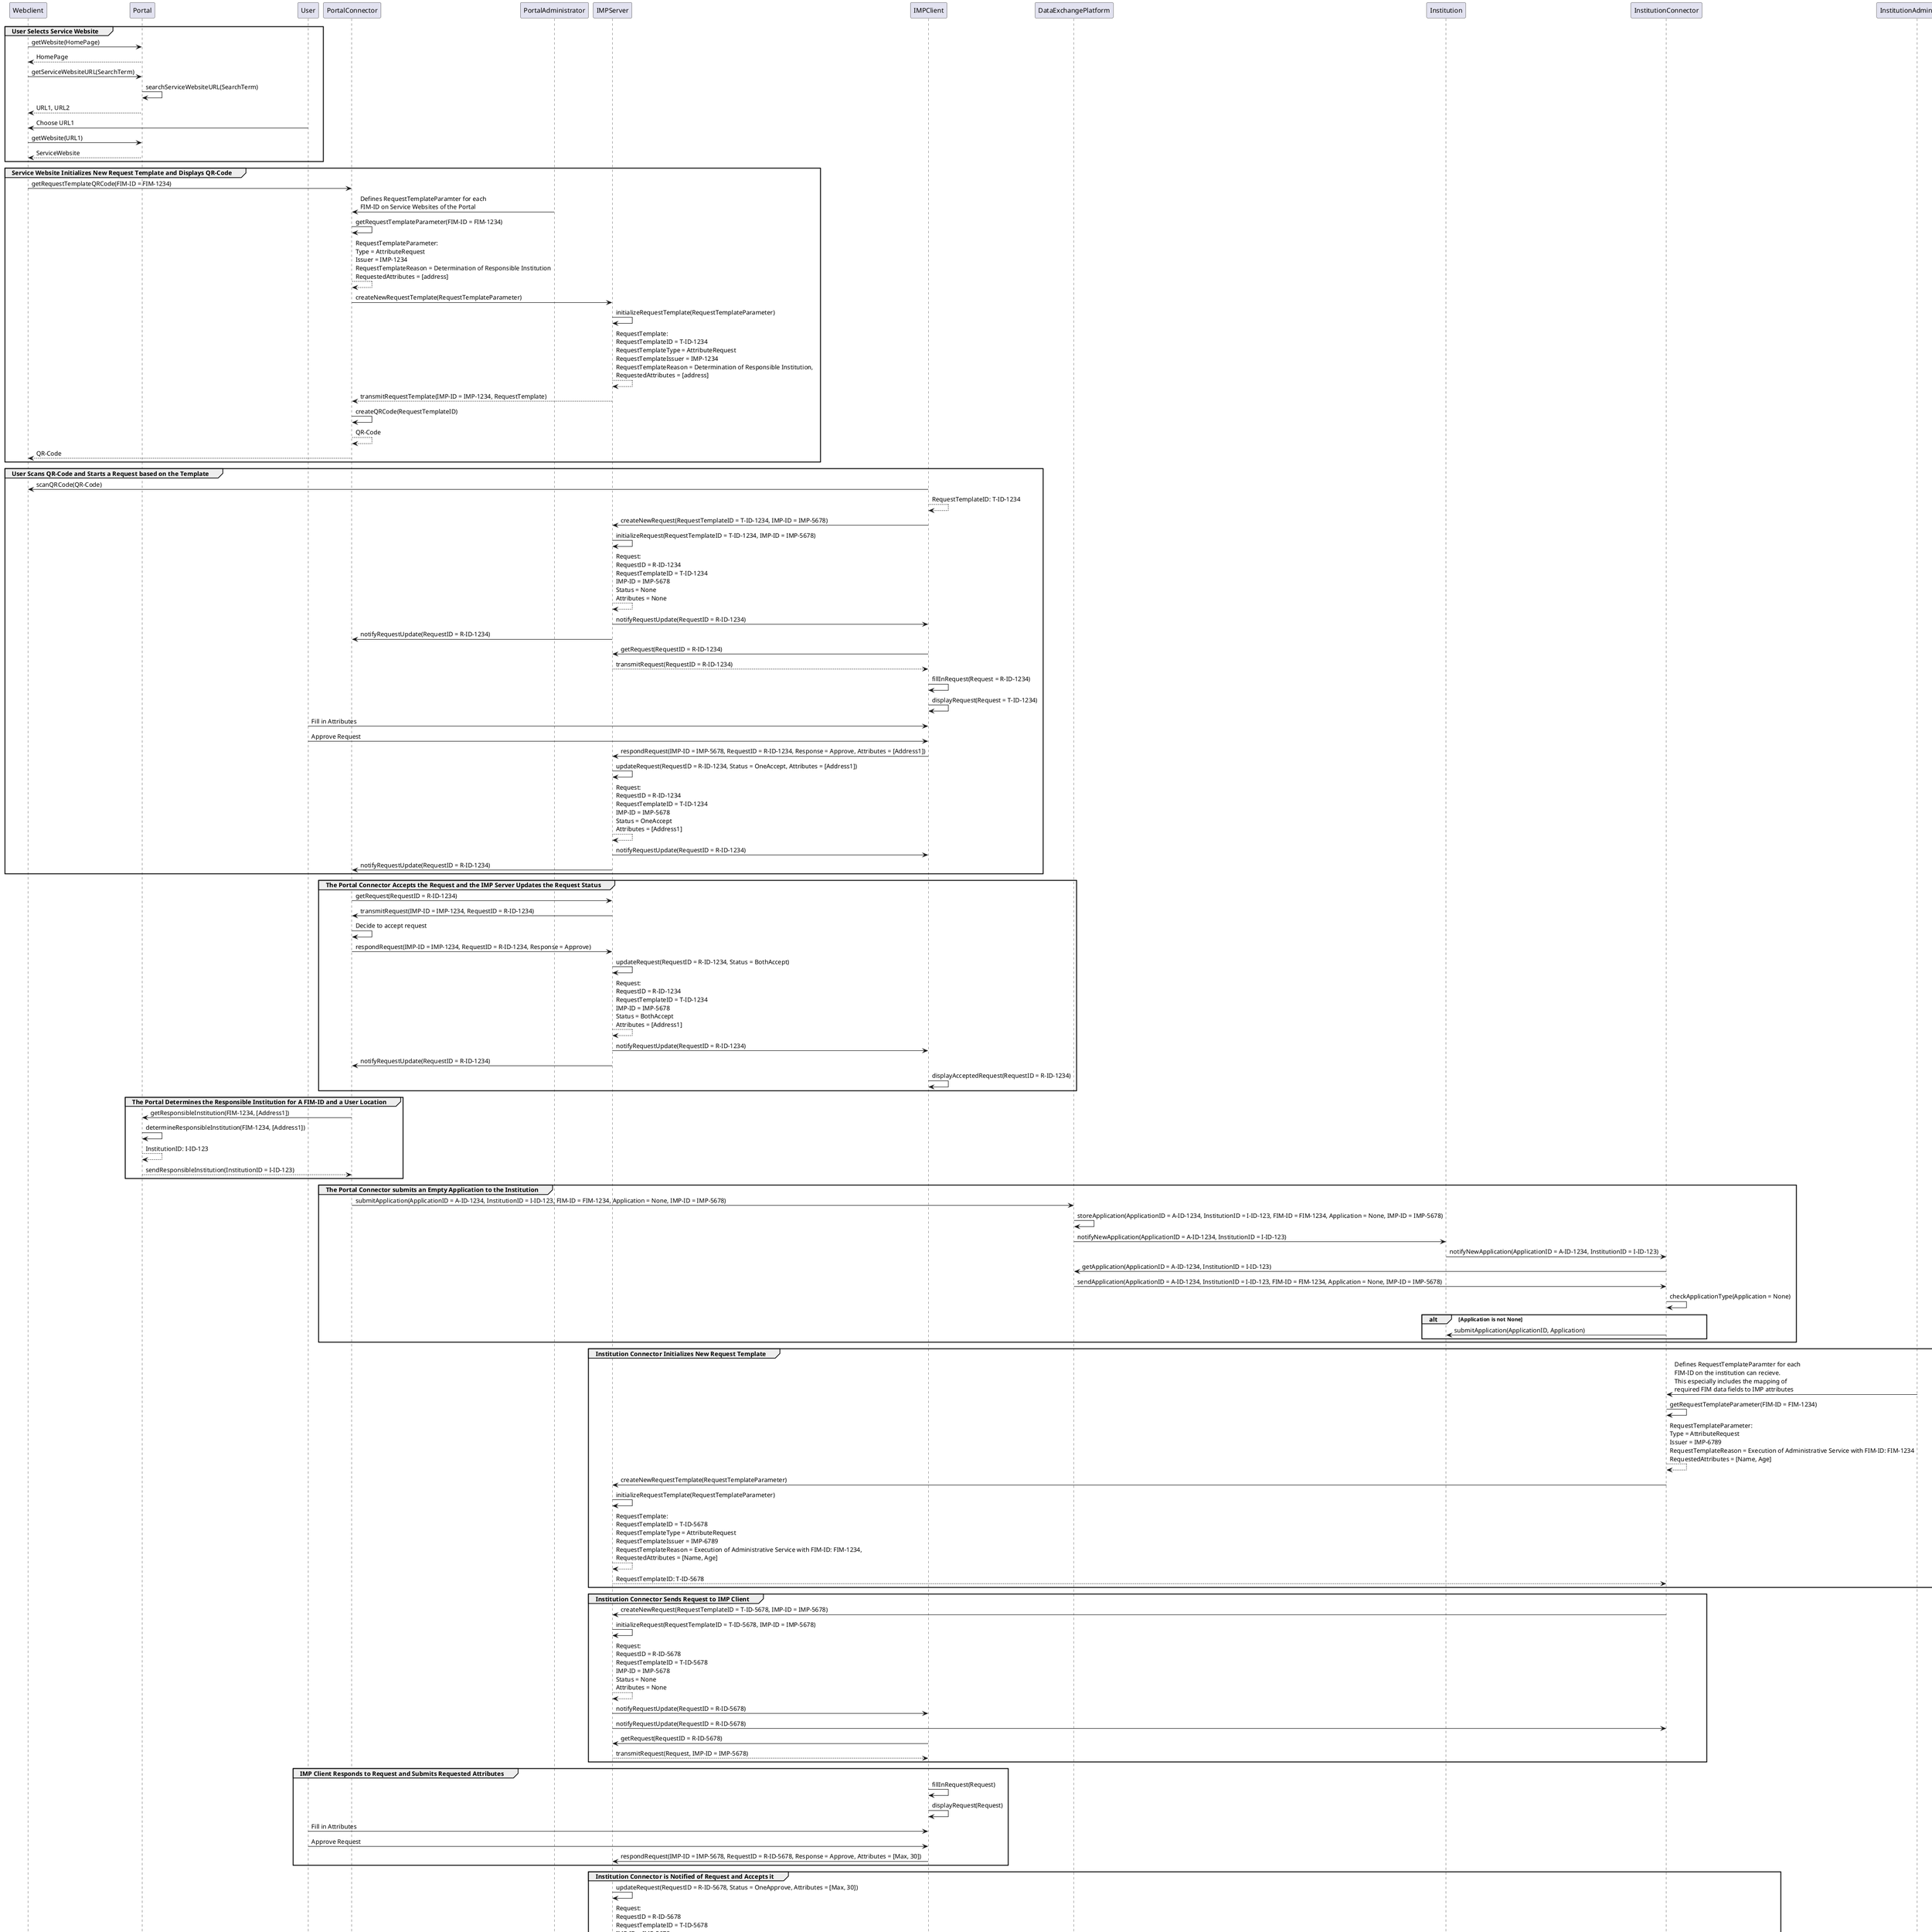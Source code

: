 @startuml Basic Use Case Integration Sequence Diagram

group User Selects Service Website

    Webclient -> Portal: getWebsite(HomePage)
    Portal --> Webclient: HomePage
    Webclient -> Portal: getServiceWebsiteURL(SearchTerm)
    Portal -> Portal: searchServiceWebsiteURL(SearchTerm)
    Portal --> Webclient: URL1, URL2
    User -> Webclient: Choose URL1
    Webclient -> Portal: getWebsite(URL1)
    Portal --> Webclient: ServiceWebsite

end

group Service Website Initializes New Request Template and Displays QR-Code

Webclient -> PortalConnector: getRequestTemplateQRCode(FIM-ID = FIM-1234)
PortalAdministrator -> PortalConnector: Defines RequestTemplateParamter for each\nFIM-ID on Service Websites of the Portal
PortalConnector -> PortalConnector: getRequestTemplateParameter(FIM-ID = FIM-1234)
PortalConnector --> PortalConnector: RequestTemplateParameter:\nType = AttributeRequest\nIssuer = IMP-1234\nRequestTemplateReason = Determination of Responsible Institution\nRequestedAttributes = [address]
PortalConnector -> IMPServer: createNewRequestTemplate(RequestTemplateParameter)
IMPServer -> IMPServer: initializeRequestTemplate(RequestTemplateParameter)
IMPServer --> IMPServer: RequestTemplate:\nRequestTemplateID = T-ID-1234\nRequestTemplateType = AttributeRequest\nRequestTemplateIssuer = IMP-1234\nRequestTemplateReason = Determination of Responsible Institution, \nRequestedAttributes = [address]
IMPServer --> PortalConnector: transmitRequestTemplate(IMP-ID = IMP-1234, RequestTemplate)
PortalConnector -> PortalConnector: createQRCode(RequestTemplateID)
PortalConnector --> PortalConnector: QR-Code
PortalConnector --> Webclient: QR-Code

end

group User Scans QR-Code and Starts a Request based on the Template

IMPClient -> Webclient: scanQRCode(QR-Code)
IMPClient --> IMPClient: RequestTemplateID: T-ID-1234
IMPClient -> IMPServer: createNewRequest(RequestTemplateID = T-ID-1234, IMP-ID = IMP-5678)
IMPServer -> IMPServer: initializeRequest(RequestTemplateID = T-ID-1234, IMP-ID = IMP-5678)
IMPServer --> IMPServer: Request:\nRequestID = R-ID-1234\nRequestTemplateID = T-ID-1234\nIMP-ID = IMP-5678\nStatus = None\nAttributes = None
IMPServer -> IMPClient: notifyRequestUpdate(RequestID = R-ID-1234)
IMPServer -> PortalConnector: notifyRequestUpdate(RequestID = R-ID-1234)

IMPClient -> IMPServer: getRequest(RequestID = R-ID-1234)
IMPServer --> IMPClient: transmitRequest(RequestID = R-ID-1234)
IMPClient -> IMPClient: fillInRequest(Request = R-ID-1234)
IMPClient -> IMPClient: displayRequest(Request = T-ID-1234)
User -> IMPClient: Fill in Attributes
User -> IMPClient: Approve Request

IMPClient -> IMPServer: respondRequest(IMP-ID = IMP-5678, RequestID = R-ID-1234, Response = Approve, Attributes = [Address1])
IMPServer -> IMPServer: updateRequest(RequestID = R-ID-1234, Status = OneAccept, Attributes = [Address1])
IMPServer --> IMPServer: Request:\nRequestID = R-ID-1234\nRequestTemplateID = T-ID-1234\nIMP-ID = IMP-5678\nStatus = OneAccept\nAttributes = [Address1]
IMPServer -> IMPClient: notifyRequestUpdate(RequestID = R-ID-1234)
IMPServer -> PortalConnector: notifyRequestUpdate(RequestID = R-ID-1234)

end

group The Portal Connector Accepts the Request and the IMP Server Updates the Request Status

PortalConnector -> IMPServer: getRequest(RequestID = R-ID-1234)
IMPServer -> PortalConnector: transmitRequest(IMP-ID = IMP-1234, RequestID = R-ID-1234)
PortalConnector -> PortalConnector: Decide to accept request
PortalConnector -> IMPServer: respondRequest(IMP-ID = IMP-1234, RequestID = R-ID-1234, Response = Approve)
IMPServer -> IMPServer: updateRequest(RequestID = R-ID-1234, Status = BothAccept)
IMPServer --> IMPServer: Request:\nRequestID = R-ID-1234\nRequestTemplateID = T-ID-1234\nIMP-ID = IMP-5678\nStatus = BothAccept\nAttributes = [Address1]
IMPServer -> IMPClient: notifyRequestUpdate(RequestID = R-ID-1234)
IMPServer -> PortalConnector: notifyRequestUpdate(RequestID = R-ID-1234)
IMPClient -> IMPClient: displayAcceptedRequest(RequestID = R-ID-1234)

end

group The Portal Determines the Responsible Institution for A FIM-ID and a User Location

PortalConnector -> Portal: getResponsibleInstitution(FIM-1234, [Address1])
Portal -> Portal: determineResponsibleInstitution(FIM-1234, [Address1])
Portal --> Portal: InstitutionID: I-ID-123
Portal --> PortalConnector: sendResponsibleInstitution(InstitutionID = I-ID-123)

end

group The Portal Connector submits an Empty Application to the Institution

PortalConnector -> DataExchangePlatform: submitApplication(ApplicationID = A-ID-1234, InstitutionID = I-ID-123, FIM-ID = FIM-1234, Application = None, IMP-ID = IMP-5678)
DataExchangePlatform -> DataExchangePlatform: storeApplication(ApplicationID = A-ID-1234, InstitutionID = I-ID-123, FIM-ID = FIM-1234, Application = None, IMP-ID = IMP-5678)
DataExchangePlatform -> Institution: notifyNewApplication(ApplicationID = A-ID-1234, InstitutionID = I-ID-123)
Institution -> InstitutionConnector: notifyNewApplication(ApplicationID = A-ID-1234, InstitutionID = I-ID-123)
InstitutionConnector -> DataExchangePlatform: getApplication(ApplicationID = A-ID-1234, InstitutionID = I-ID-123)
DataExchangePlatform -> InstitutionConnector: sendApplication(ApplicationID = A-ID-1234, InstitutionID = I-ID-123, FIM-ID = FIM-1234, Application = None, IMP-ID = IMP-5678)
InstitutionConnector -> InstitutionConnector: checkApplicationType(Application = None)

alt Application is not None

InstitutionConnector -> Institution: submitApplication(ApplicationID, Application)

end

end

group Institution Connector Initializes New Request Template

InstitutionAdministrator -> InstitutionConnector: Defines RequestTemplateParamter for each\nFIM-ID on the institution can recieve.\nThis especially includes the mapping of\nrequired FIM data fields to IMP attributes
InstitutionConnector -> InstitutionConnector: getRequestTemplateParameter(FIM-ID = FIM-1234)
InstitutionConnector --> InstitutionConnector: RequestTemplateParameter:\nType = AttributeRequest\nIssuer = IMP-6789\nRequestTemplateReason = Execution of Administrative Service with FIM-ID: FIM-1234\nRequestedAttributes = [Name, Age]
InstitutionConnector -> IMPServer: createNewRequestTemplate(RequestTemplateParameter)
IMPServer -> IMPServer: initializeRequestTemplate(RequestTemplateParameter)
IMPServer --> IMPServer: RequestTemplate:\nRequestTemplateID = T-ID-5678\nRequestTemplateType = AttributeRequest\nRequestTemplateIssuer = IMP-6789\nRequestTemplateReason = Execution of Administrative Service with FIM-ID: FIM-1234, \nRequestedAttributes = [Name, Age]
IMPServer --> InstitutionConnector: RequestTemplateID: T-ID-5678

end

group Institution Connector Sends Request to IMP Client

InstitutionConnector -> IMPServer: createNewRequest(RequestTemplateID = T-ID-5678, IMP-ID = IMP-5678)
IMPServer -> IMPServer: initializeRequest(RequestTemplateID = T-ID-5678, IMP-ID = IMP-5678)
IMPServer --> IMPServer: Request:\nRequestID = R-ID-5678\nRequestTemplateID = T-ID-5678\nIMP-ID = IMP-5678\nStatus = None\nAttributes = None

IMPServer -> IMPClient: notifyRequestUpdate(RequestID = R-ID-5678)
IMPServer -> InstitutionConnector: notifyRequestUpdate(RequestID = R-ID-5678)

IMPClient -> IMPServer: getRequest(RequestID = R-ID-5678)
IMPServer --> IMPClient: transmitRequest(Request, IMP-ID = IMP-5678)

end

group IMP Client Responds to Request and Submits Requested Attributes

IMPClient -> IMPClient: fillInRequest(Request)
IMPClient -> IMPClient: displayRequest(Request)
User -> IMPClient: Fill in Attributes
User -> IMPClient: Approve Request
IMPClient -> IMPServer: respondRequest(IMP-ID = IMP-5678, RequestID = R-ID-5678, Response = Approve, Attributes = [Max, 30])

end

group Institution Connector is Notified of Request and Accepts it

IMPServer -> IMPServer: updateRequest(RequestID = R-ID-5678, Status = OneApprove, Attributes = [Max, 30])
IMPServer --> IMPServer: Request:\nRequestID = R-ID-5678\nRequestTemplateID = T-ID-5678\nIMP-ID = IMP-5678\nStatus = OneApprove\nAttributes = [Max, 30]
IMPServer -> IMPClient: notifyRequestUpdate(RequestID = R-ID-5678)
IMPServer -> InstitutionConnector: notifyRequestUpdate(RequestID = R-ID-5678)
InstitutionConnector -> IMPServer: getRequest(RequestID = R-ID-5678)
IMPServer --> InstitutionConnector: transmitRequest(IMP-ID = IMP-6789, Request)
InstitutionConnector -> InstitutionConnector: Check if Request should be accpeted
InstitutionConnector -> IMPServer: respondRequest(IMP-ID = IMP-6789, RequestID = R-ID-5678, Response = Approve)

end

group IMP Server Informs both Parties of Successful Request

IMPServer -> IMPServer: updateRequest(RequestID = R-ID-5678, Status = BothApprove)
IMPServer --> IMPServer: Request:\nRequestID = R-ID-5678\nRequestTemplateID = T-ID-5678\nIMP-ID = IMP-5678\nStatus = BothApprove\nAttributes = [Max, 30]
IMPServer -> IMPClient: notifyRequestUpdate(RequestID = R-ID-5678)
IMPServer -> InstitutionConnector: notifyRequestUpdate(RequestID = R-ID-5678)
IMPClient -> IMPClient: displayAcceptedRequest(RequestID = R-ID-5678)

end

group InstitutionConnector Transmits Application to Institution

InstitutionConnector -> InstitutionConnector: Map Attributes to Data Field Schemata of initial Application
InstitutionConnector -> InstitutionConnector: Fill initial application with requested Attributes
InstitutionConnector -> Institution: Submit Application
Institution -> Institution: Process Application

end

@enduml